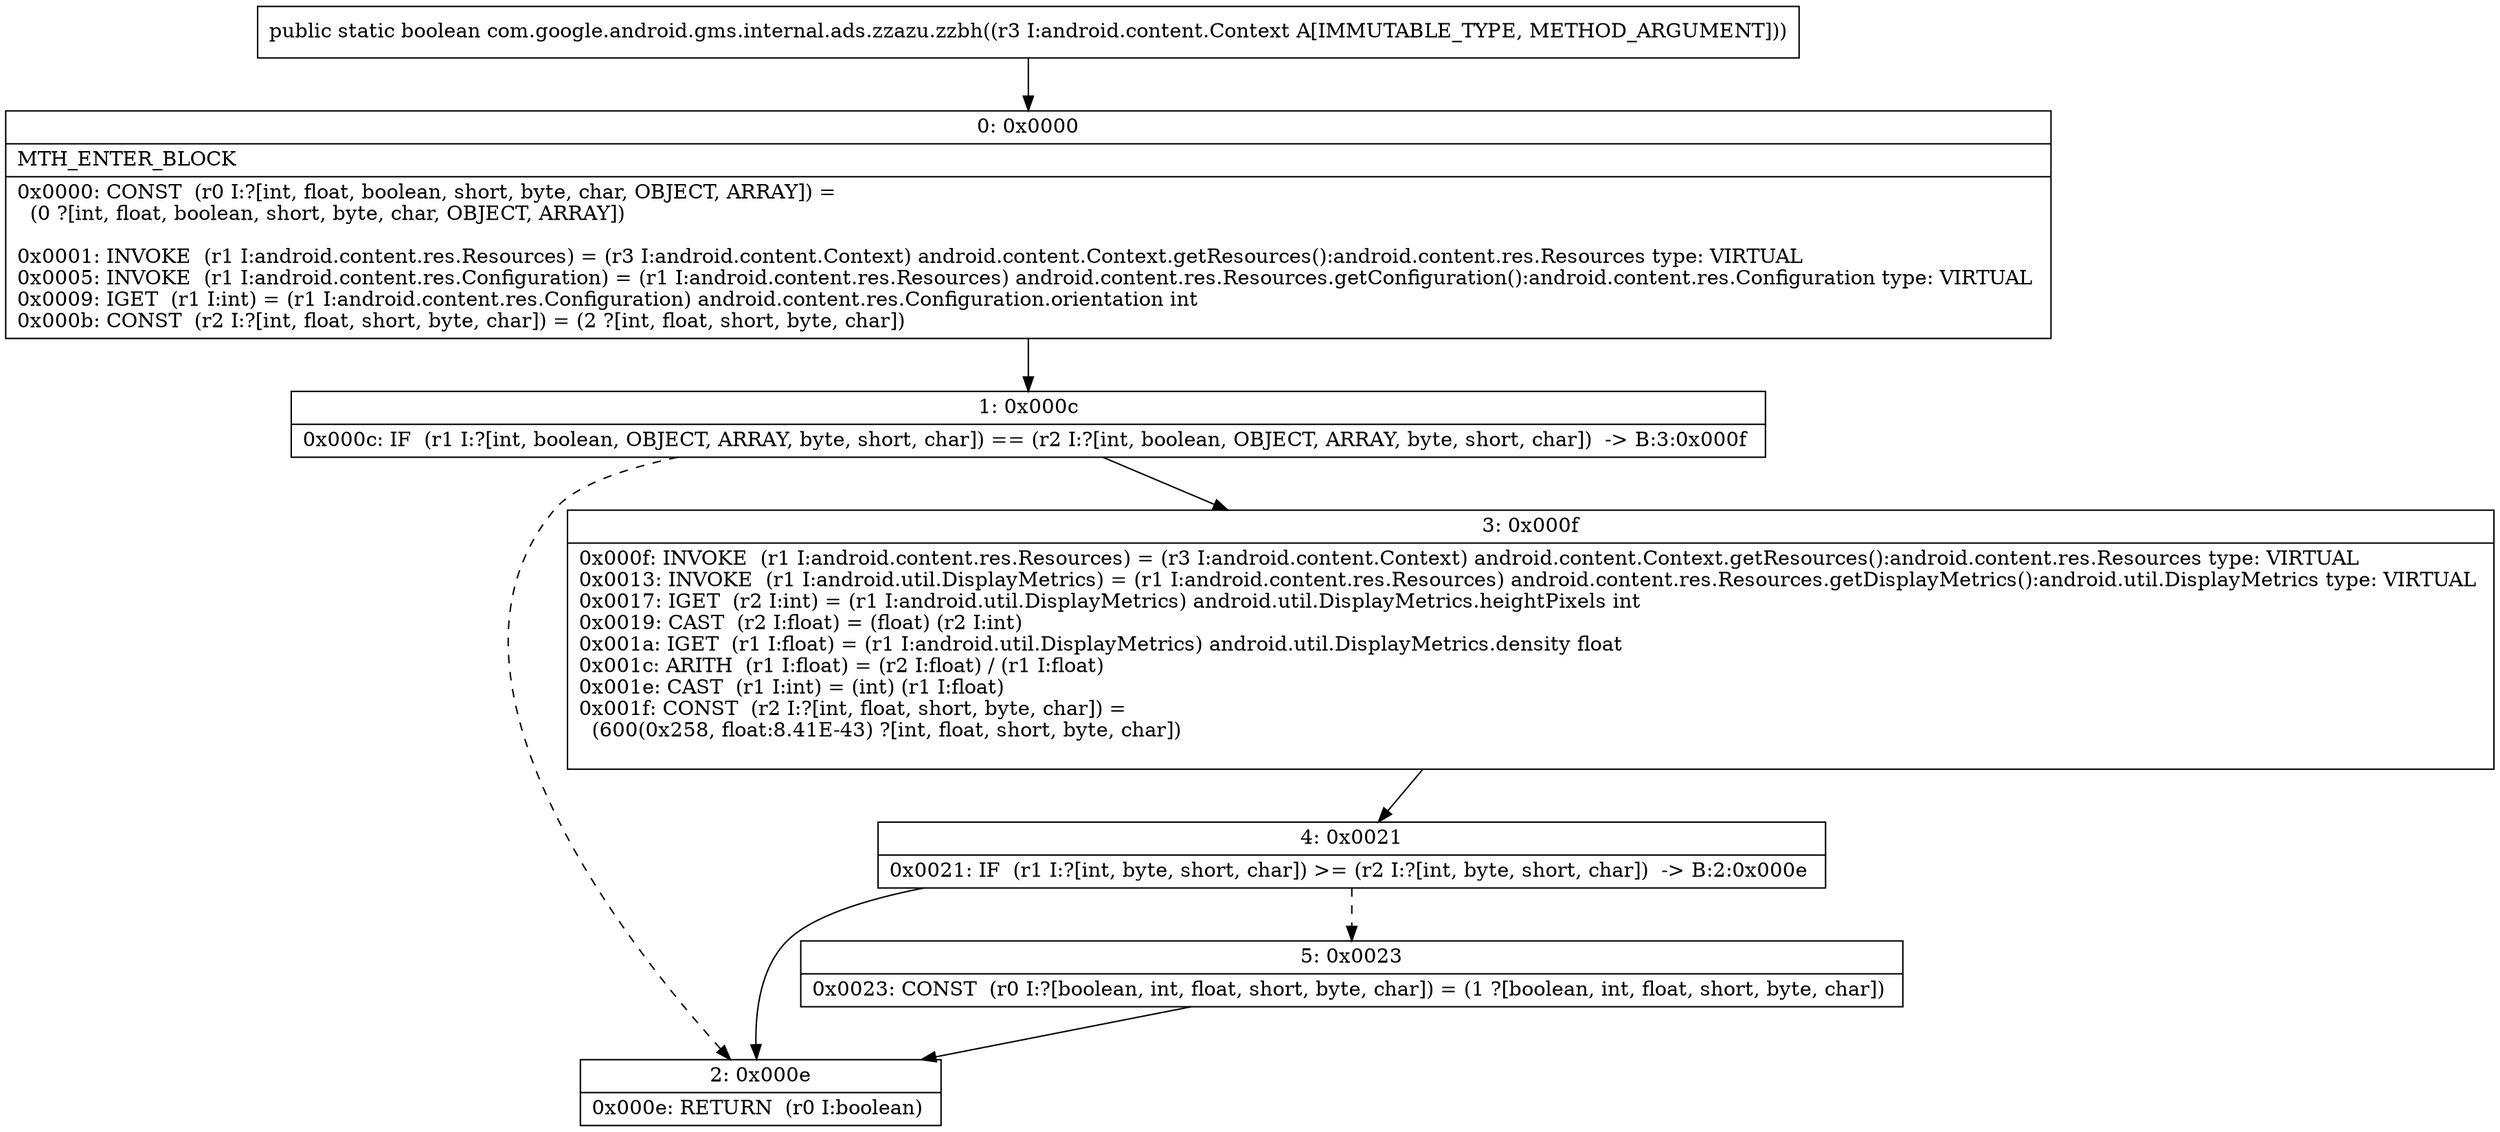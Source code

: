 digraph "CFG forcom.google.android.gms.internal.ads.zzazu.zzbh(Landroid\/content\/Context;)Z" {
Node_0 [shape=record,label="{0\:\ 0x0000|MTH_ENTER_BLOCK\l|0x0000: CONST  (r0 I:?[int, float, boolean, short, byte, char, OBJECT, ARRAY]) = \l  (0 ?[int, float, boolean, short, byte, char, OBJECT, ARRAY])\l \l0x0001: INVOKE  (r1 I:android.content.res.Resources) = (r3 I:android.content.Context) android.content.Context.getResources():android.content.res.Resources type: VIRTUAL \l0x0005: INVOKE  (r1 I:android.content.res.Configuration) = (r1 I:android.content.res.Resources) android.content.res.Resources.getConfiguration():android.content.res.Configuration type: VIRTUAL \l0x0009: IGET  (r1 I:int) = (r1 I:android.content.res.Configuration) android.content.res.Configuration.orientation int \l0x000b: CONST  (r2 I:?[int, float, short, byte, char]) = (2 ?[int, float, short, byte, char]) \l}"];
Node_1 [shape=record,label="{1\:\ 0x000c|0x000c: IF  (r1 I:?[int, boolean, OBJECT, ARRAY, byte, short, char]) == (r2 I:?[int, boolean, OBJECT, ARRAY, byte, short, char])  \-\> B:3:0x000f \l}"];
Node_2 [shape=record,label="{2\:\ 0x000e|0x000e: RETURN  (r0 I:boolean) \l}"];
Node_3 [shape=record,label="{3\:\ 0x000f|0x000f: INVOKE  (r1 I:android.content.res.Resources) = (r3 I:android.content.Context) android.content.Context.getResources():android.content.res.Resources type: VIRTUAL \l0x0013: INVOKE  (r1 I:android.util.DisplayMetrics) = (r1 I:android.content.res.Resources) android.content.res.Resources.getDisplayMetrics():android.util.DisplayMetrics type: VIRTUAL \l0x0017: IGET  (r2 I:int) = (r1 I:android.util.DisplayMetrics) android.util.DisplayMetrics.heightPixels int \l0x0019: CAST  (r2 I:float) = (float) (r2 I:int) \l0x001a: IGET  (r1 I:float) = (r1 I:android.util.DisplayMetrics) android.util.DisplayMetrics.density float \l0x001c: ARITH  (r1 I:float) = (r2 I:float) \/ (r1 I:float) \l0x001e: CAST  (r1 I:int) = (int) (r1 I:float) \l0x001f: CONST  (r2 I:?[int, float, short, byte, char]) = \l  (600(0x258, float:8.41E\-43) ?[int, float, short, byte, char])\l \l}"];
Node_4 [shape=record,label="{4\:\ 0x0021|0x0021: IF  (r1 I:?[int, byte, short, char]) \>= (r2 I:?[int, byte, short, char])  \-\> B:2:0x000e \l}"];
Node_5 [shape=record,label="{5\:\ 0x0023|0x0023: CONST  (r0 I:?[boolean, int, float, short, byte, char]) = (1 ?[boolean, int, float, short, byte, char]) \l}"];
MethodNode[shape=record,label="{public static boolean com.google.android.gms.internal.ads.zzazu.zzbh((r3 I:android.content.Context A[IMMUTABLE_TYPE, METHOD_ARGUMENT])) }"];
MethodNode -> Node_0;
Node_0 -> Node_1;
Node_1 -> Node_2[style=dashed];
Node_1 -> Node_3;
Node_3 -> Node_4;
Node_4 -> Node_2;
Node_4 -> Node_5[style=dashed];
Node_5 -> Node_2;
}

